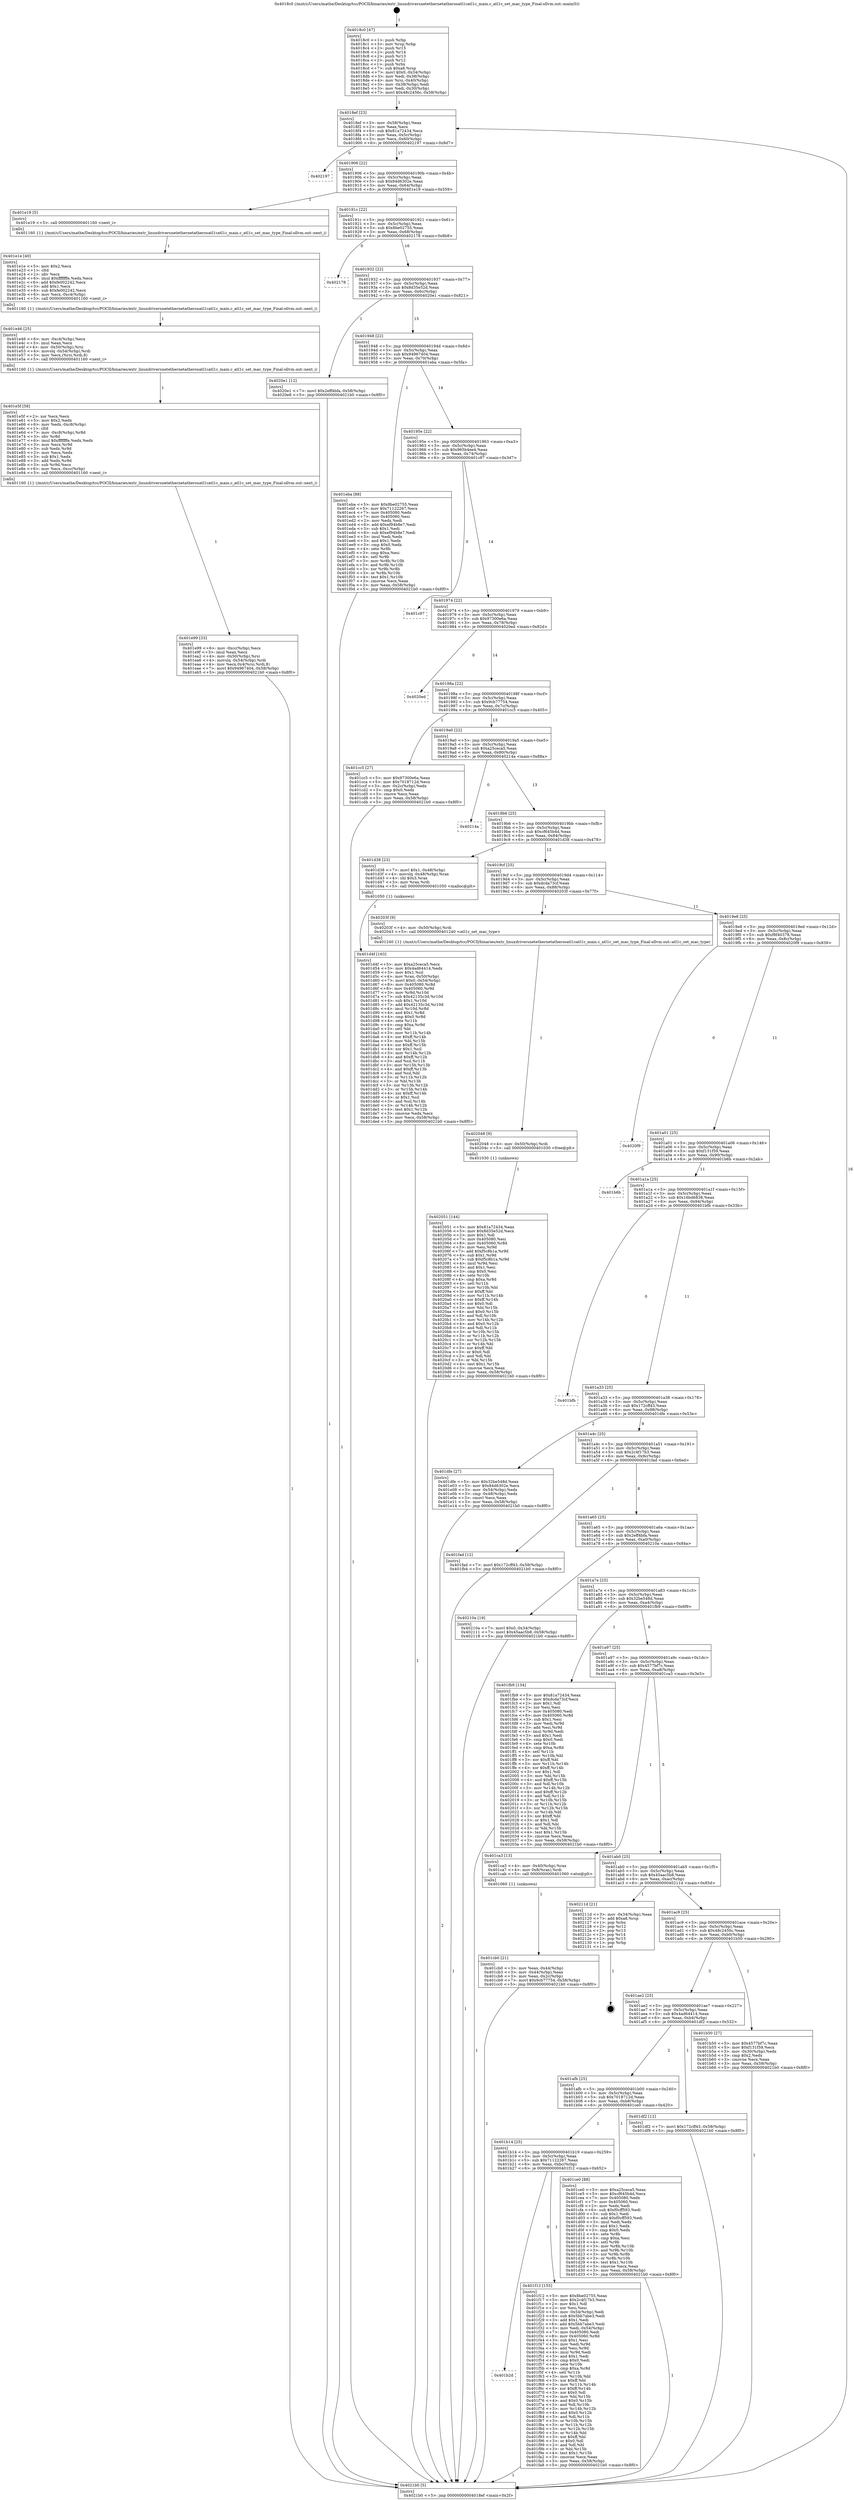 digraph "0x4018c0" {
  label = "0x4018c0 (/mnt/c/Users/mathe/Desktop/tcc/POCII/binaries/extr_linuxdriversnetethernetatherosatl1catl1c_main.c_atl1c_set_mac_type_Final-ollvm.out::main(0))"
  labelloc = "t"
  node[shape=record]

  Entry [label="",width=0.3,height=0.3,shape=circle,fillcolor=black,style=filled]
  "0x4018ef" [label="{
     0x4018ef [23]\l
     | [instrs]\l
     &nbsp;&nbsp;0x4018ef \<+3\>: mov -0x58(%rbp),%eax\l
     &nbsp;&nbsp;0x4018f2 \<+2\>: mov %eax,%ecx\l
     &nbsp;&nbsp;0x4018f4 \<+6\>: sub $0x81a72434,%ecx\l
     &nbsp;&nbsp;0x4018fa \<+3\>: mov %eax,-0x5c(%rbp)\l
     &nbsp;&nbsp;0x4018fd \<+3\>: mov %ecx,-0x60(%rbp)\l
     &nbsp;&nbsp;0x401900 \<+6\>: je 0000000000402197 \<main+0x8d7\>\l
  }"]
  "0x402197" [label="{
     0x402197\l
  }", style=dashed]
  "0x401906" [label="{
     0x401906 [22]\l
     | [instrs]\l
     &nbsp;&nbsp;0x401906 \<+5\>: jmp 000000000040190b \<main+0x4b\>\l
     &nbsp;&nbsp;0x40190b \<+3\>: mov -0x5c(%rbp),%eax\l
     &nbsp;&nbsp;0x40190e \<+5\>: sub $0x84d6302e,%eax\l
     &nbsp;&nbsp;0x401913 \<+3\>: mov %eax,-0x64(%rbp)\l
     &nbsp;&nbsp;0x401916 \<+6\>: je 0000000000401e19 \<main+0x559\>\l
  }"]
  Exit [label="",width=0.3,height=0.3,shape=circle,fillcolor=black,style=filled,peripheries=2]
  "0x401e19" [label="{
     0x401e19 [5]\l
     | [instrs]\l
     &nbsp;&nbsp;0x401e19 \<+5\>: call 0000000000401160 \<next_i\>\l
     | [calls]\l
     &nbsp;&nbsp;0x401160 \{1\} (/mnt/c/Users/mathe/Desktop/tcc/POCII/binaries/extr_linuxdriversnetethernetatherosatl1catl1c_main.c_atl1c_set_mac_type_Final-ollvm.out::next_i)\l
  }"]
  "0x40191c" [label="{
     0x40191c [22]\l
     | [instrs]\l
     &nbsp;&nbsp;0x40191c \<+5\>: jmp 0000000000401921 \<main+0x61\>\l
     &nbsp;&nbsp;0x401921 \<+3\>: mov -0x5c(%rbp),%eax\l
     &nbsp;&nbsp;0x401924 \<+5\>: sub $0x8be02755,%eax\l
     &nbsp;&nbsp;0x401929 \<+3\>: mov %eax,-0x68(%rbp)\l
     &nbsp;&nbsp;0x40192c \<+6\>: je 0000000000402178 \<main+0x8b8\>\l
  }"]
  "0x402051" [label="{
     0x402051 [144]\l
     | [instrs]\l
     &nbsp;&nbsp;0x402051 \<+5\>: mov $0x81a72434,%eax\l
     &nbsp;&nbsp;0x402056 \<+5\>: mov $0x8d35e52d,%ecx\l
     &nbsp;&nbsp;0x40205b \<+2\>: mov $0x1,%dl\l
     &nbsp;&nbsp;0x40205d \<+7\>: mov 0x405080,%esi\l
     &nbsp;&nbsp;0x402064 \<+8\>: mov 0x405060,%r8d\l
     &nbsp;&nbsp;0x40206c \<+3\>: mov %esi,%r9d\l
     &nbsp;&nbsp;0x40206f \<+7\>: add $0xf5c8b1a,%r9d\l
     &nbsp;&nbsp;0x402076 \<+4\>: sub $0x1,%r9d\l
     &nbsp;&nbsp;0x40207a \<+7\>: sub $0xf5c8b1a,%r9d\l
     &nbsp;&nbsp;0x402081 \<+4\>: imul %r9d,%esi\l
     &nbsp;&nbsp;0x402085 \<+3\>: and $0x1,%esi\l
     &nbsp;&nbsp;0x402088 \<+3\>: cmp $0x0,%esi\l
     &nbsp;&nbsp;0x40208b \<+4\>: sete %r10b\l
     &nbsp;&nbsp;0x40208f \<+4\>: cmp $0xa,%r8d\l
     &nbsp;&nbsp;0x402093 \<+4\>: setl %r11b\l
     &nbsp;&nbsp;0x402097 \<+3\>: mov %r10b,%bl\l
     &nbsp;&nbsp;0x40209a \<+3\>: xor $0xff,%bl\l
     &nbsp;&nbsp;0x40209d \<+3\>: mov %r11b,%r14b\l
     &nbsp;&nbsp;0x4020a0 \<+4\>: xor $0xff,%r14b\l
     &nbsp;&nbsp;0x4020a4 \<+3\>: xor $0x0,%dl\l
     &nbsp;&nbsp;0x4020a7 \<+3\>: mov %bl,%r15b\l
     &nbsp;&nbsp;0x4020aa \<+4\>: and $0x0,%r15b\l
     &nbsp;&nbsp;0x4020ae \<+3\>: and %dl,%r10b\l
     &nbsp;&nbsp;0x4020b1 \<+3\>: mov %r14b,%r12b\l
     &nbsp;&nbsp;0x4020b4 \<+4\>: and $0x0,%r12b\l
     &nbsp;&nbsp;0x4020b8 \<+3\>: and %dl,%r11b\l
     &nbsp;&nbsp;0x4020bb \<+3\>: or %r10b,%r15b\l
     &nbsp;&nbsp;0x4020be \<+3\>: or %r11b,%r12b\l
     &nbsp;&nbsp;0x4020c1 \<+3\>: xor %r12b,%r15b\l
     &nbsp;&nbsp;0x4020c4 \<+3\>: or %r14b,%bl\l
     &nbsp;&nbsp;0x4020c7 \<+3\>: xor $0xff,%bl\l
     &nbsp;&nbsp;0x4020ca \<+3\>: or $0x0,%dl\l
     &nbsp;&nbsp;0x4020cd \<+2\>: and %dl,%bl\l
     &nbsp;&nbsp;0x4020cf \<+3\>: or %bl,%r15b\l
     &nbsp;&nbsp;0x4020d2 \<+4\>: test $0x1,%r15b\l
     &nbsp;&nbsp;0x4020d6 \<+3\>: cmovne %ecx,%eax\l
     &nbsp;&nbsp;0x4020d9 \<+3\>: mov %eax,-0x58(%rbp)\l
     &nbsp;&nbsp;0x4020dc \<+5\>: jmp 00000000004021b0 \<main+0x8f0\>\l
  }"]
  "0x402178" [label="{
     0x402178\l
  }", style=dashed]
  "0x401932" [label="{
     0x401932 [22]\l
     | [instrs]\l
     &nbsp;&nbsp;0x401932 \<+5\>: jmp 0000000000401937 \<main+0x77\>\l
     &nbsp;&nbsp;0x401937 \<+3\>: mov -0x5c(%rbp),%eax\l
     &nbsp;&nbsp;0x40193a \<+5\>: sub $0x8d35e52d,%eax\l
     &nbsp;&nbsp;0x40193f \<+3\>: mov %eax,-0x6c(%rbp)\l
     &nbsp;&nbsp;0x401942 \<+6\>: je 00000000004020e1 \<main+0x821\>\l
  }"]
  "0x402048" [label="{
     0x402048 [9]\l
     | [instrs]\l
     &nbsp;&nbsp;0x402048 \<+4\>: mov -0x50(%rbp),%rdi\l
     &nbsp;&nbsp;0x40204c \<+5\>: call 0000000000401030 \<free@plt\>\l
     | [calls]\l
     &nbsp;&nbsp;0x401030 \{1\} (unknown)\l
  }"]
  "0x4020e1" [label="{
     0x4020e1 [12]\l
     | [instrs]\l
     &nbsp;&nbsp;0x4020e1 \<+7\>: movl $0x2eff4bfa,-0x58(%rbp)\l
     &nbsp;&nbsp;0x4020e8 \<+5\>: jmp 00000000004021b0 \<main+0x8f0\>\l
  }"]
  "0x401948" [label="{
     0x401948 [22]\l
     | [instrs]\l
     &nbsp;&nbsp;0x401948 \<+5\>: jmp 000000000040194d \<main+0x8d\>\l
     &nbsp;&nbsp;0x40194d \<+3\>: mov -0x5c(%rbp),%eax\l
     &nbsp;&nbsp;0x401950 \<+5\>: sub $0x94967404,%eax\l
     &nbsp;&nbsp;0x401955 \<+3\>: mov %eax,-0x70(%rbp)\l
     &nbsp;&nbsp;0x401958 \<+6\>: je 0000000000401eba \<main+0x5fa\>\l
  }"]
  "0x401b2d" [label="{
     0x401b2d\l
  }", style=dashed]
  "0x401eba" [label="{
     0x401eba [88]\l
     | [instrs]\l
     &nbsp;&nbsp;0x401eba \<+5\>: mov $0x8be02755,%eax\l
     &nbsp;&nbsp;0x401ebf \<+5\>: mov $0x71122267,%ecx\l
     &nbsp;&nbsp;0x401ec4 \<+7\>: mov 0x405080,%edx\l
     &nbsp;&nbsp;0x401ecb \<+7\>: mov 0x405060,%esi\l
     &nbsp;&nbsp;0x401ed2 \<+2\>: mov %edx,%edi\l
     &nbsp;&nbsp;0x401ed4 \<+6\>: add $0xef94b8e7,%edi\l
     &nbsp;&nbsp;0x401eda \<+3\>: sub $0x1,%edi\l
     &nbsp;&nbsp;0x401edd \<+6\>: sub $0xef94b8e7,%edi\l
     &nbsp;&nbsp;0x401ee3 \<+3\>: imul %edi,%edx\l
     &nbsp;&nbsp;0x401ee6 \<+3\>: and $0x1,%edx\l
     &nbsp;&nbsp;0x401ee9 \<+3\>: cmp $0x0,%edx\l
     &nbsp;&nbsp;0x401eec \<+4\>: sete %r8b\l
     &nbsp;&nbsp;0x401ef0 \<+3\>: cmp $0xa,%esi\l
     &nbsp;&nbsp;0x401ef3 \<+4\>: setl %r9b\l
     &nbsp;&nbsp;0x401ef7 \<+3\>: mov %r8b,%r10b\l
     &nbsp;&nbsp;0x401efa \<+3\>: and %r9b,%r10b\l
     &nbsp;&nbsp;0x401efd \<+3\>: xor %r9b,%r8b\l
     &nbsp;&nbsp;0x401f00 \<+3\>: or %r8b,%r10b\l
     &nbsp;&nbsp;0x401f03 \<+4\>: test $0x1,%r10b\l
     &nbsp;&nbsp;0x401f07 \<+3\>: cmovne %ecx,%eax\l
     &nbsp;&nbsp;0x401f0a \<+3\>: mov %eax,-0x58(%rbp)\l
     &nbsp;&nbsp;0x401f0d \<+5\>: jmp 00000000004021b0 \<main+0x8f0\>\l
  }"]
  "0x40195e" [label="{
     0x40195e [22]\l
     | [instrs]\l
     &nbsp;&nbsp;0x40195e \<+5\>: jmp 0000000000401963 \<main+0xa3\>\l
     &nbsp;&nbsp;0x401963 \<+3\>: mov -0x5c(%rbp),%eax\l
     &nbsp;&nbsp;0x401966 \<+5\>: sub $0x965b4ee4,%eax\l
     &nbsp;&nbsp;0x40196b \<+3\>: mov %eax,-0x74(%rbp)\l
     &nbsp;&nbsp;0x40196e \<+6\>: je 0000000000401c97 \<main+0x3d7\>\l
  }"]
  "0x401f12" [label="{
     0x401f12 [155]\l
     | [instrs]\l
     &nbsp;&nbsp;0x401f12 \<+5\>: mov $0x8be02755,%eax\l
     &nbsp;&nbsp;0x401f17 \<+5\>: mov $0x2c4f17b3,%ecx\l
     &nbsp;&nbsp;0x401f1c \<+2\>: mov $0x1,%dl\l
     &nbsp;&nbsp;0x401f1e \<+2\>: xor %esi,%esi\l
     &nbsp;&nbsp;0x401f20 \<+3\>: mov -0x54(%rbp),%edi\l
     &nbsp;&nbsp;0x401f23 \<+6\>: sub $0x5bb7abe3,%edi\l
     &nbsp;&nbsp;0x401f29 \<+3\>: add $0x1,%edi\l
     &nbsp;&nbsp;0x401f2c \<+6\>: add $0x5bb7abe3,%edi\l
     &nbsp;&nbsp;0x401f32 \<+3\>: mov %edi,-0x54(%rbp)\l
     &nbsp;&nbsp;0x401f35 \<+7\>: mov 0x405080,%edi\l
     &nbsp;&nbsp;0x401f3c \<+8\>: mov 0x405060,%r8d\l
     &nbsp;&nbsp;0x401f44 \<+3\>: sub $0x1,%esi\l
     &nbsp;&nbsp;0x401f47 \<+3\>: mov %edi,%r9d\l
     &nbsp;&nbsp;0x401f4a \<+3\>: add %esi,%r9d\l
     &nbsp;&nbsp;0x401f4d \<+4\>: imul %r9d,%edi\l
     &nbsp;&nbsp;0x401f51 \<+3\>: and $0x1,%edi\l
     &nbsp;&nbsp;0x401f54 \<+3\>: cmp $0x0,%edi\l
     &nbsp;&nbsp;0x401f57 \<+4\>: sete %r10b\l
     &nbsp;&nbsp;0x401f5b \<+4\>: cmp $0xa,%r8d\l
     &nbsp;&nbsp;0x401f5f \<+4\>: setl %r11b\l
     &nbsp;&nbsp;0x401f63 \<+3\>: mov %r10b,%bl\l
     &nbsp;&nbsp;0x401f66 \<+3\>: xor $0xff,%bl\l
     &nbsp;&nbsp;0x401f69 \<+3\>: mov %r11b,%r14b\l
     &nbsp;&nbsp;0x401f6c \<+4\>: xor $0xff,%r14b\l
     &nbsp;&nbsp;0x401f70 \<+3\>: xor $0x0,%dl\l
     &nbsp;&nbsp;0x401f73 \<+3\>: mov %bl,%r15b\l
     &nbsp;&nbsp;0x401f76 \<+4\>: and $0x0,%r15b\l
     &nbsp;&nbsp;0x401f7a \<+3\>: and %dl,%r10b\l
     &nbsp;&nbsp;0x401f7d \<+3\>: mov %r14b,%r12b\l
     &nbsp;&nbsp;0x401f80 \<+4\>: and $0x0,%r12b\l
     &nbsp;&nbsp;0x401f84 \<+3\>: and %dl,%r11b\l
     &nbsp;&nbsp;0x401f87 \<+3\>: or %r10b,%r15b\l
     &nbsp;&nbsp;0x401f8a \<+3\>: or %r11b,%r12b\l
     &nbsp;&nbsp;0x401f8d \<+3\>: xor %r12b,%r15b\l
     &nbsp;&nbsp;0x401f90 \<+3\>: or %r14b,%bl\l
     &nbsp;&nbsp;0x401f93 \<+3\>: xor $0xff,%bl\l
     &nbsp;&nbsp;0x401f96 \<+3\>: or $0x0,%dl\l
     &nbsp;&nbsp;0x401f99 \<+2\>: and %dl,%bl\l
     &nbsp;&nbsp;0x401f9b \<+3\>: or %bl,%r15b\l
     &nbsp;&nbsp;0x401f9e \<+4\>: test $0x1,%r15b\l
     &nbsp;&nbsp;0x401fa2 \<+3\>: cmovne %ecx,%eax\l
     &nbsp;&nbsp;0x401fa5 \<+3\>: mov %eax,-0x58(%rbp)\l
     &nbsp;&nbsp;0x401fa8 \<+5\>: jmp 00000000004021b0 \<main+0x8f0\>\l
  }"]
  "0x401c97" [label="{
     0x401c97\l
  }", style=dashed]
  "0x401974" [label="{
     0x401974 [22]\l
     | [instrs]\l
     &nbsp;&nbsp;0x401974 \<+5\>: jmp 0000000000401979 \<main+0xb9\>\l
     &nbsp;&nbsp;0x401979 \<+3\>: mov -0x5c(%rbp),%eax\l
     &nbsp;&nbsp;0x40197c \<+5\>: sub $0x97300e6a,%eax\l
     &nbsp;&nbsp;0x401981 \<+3\>: mov %eax,-0x78(%rbp)\l
     &nbsp;&nbsp;0x401984 \<+6\>: je 00000000004020ed \<main+0x82d\>\l
  }"]
  "0x401e99" [label="{
     0x401e99 [33]\l
     | [instrs]\l
     &nbsp;&nbsp;0x401e99 \<+6\>: mov -0xcc(%rbp),%ecx\l
     &nbsp;&nbsp;0x401e9f \<+3\>: imul %eax,%ecx\l
     &nbsp;&nbsp;0x401ea2 \<+4\>: mov -0x50(%rbp),%rsi\l
     &nbsp;&nbsp;0x401ea6 \<+4\>: movslq -0x54(%rbp),%rdi\l
     &nbsp;&nbsp;0x401eaa \<+4\>: mov %ecx,0x4(%rsi,%rdi,8)\l
     &nbsp;&nbsp;0x401eae \<+7\>: movl $0x94967404,-0x58(%rbp)\l
     &nbsp;&nbsp;0x401eb5 \<+5\>: jmp 00000000004021b0 \<main+0x8f0\>\l
  }"]
  "0x4020ed" [label="{
     0x4020ed\l
  }", style=dashed]
  "0x40198a" [label="{
     0x40198a [22]\l
     | [instrs]\l
     &nbsp;&nbsp;0x40198a \<+5\>: jmp 000000000040198f \<main+0xcf\>\l
     &nbsp;&nbsp;0x40198f \<+3\>: mov -0x5c(%rbp),%eax\l
     &nbsp;&nbsp;0x401992 \<+5\>: sub $0x9cb77754,%eax\l
     &nbsp;&nbsp;0x401997 \<+3\>: mov %eax,-0x7c(%rbp)\l
     &nbsp;&nbsp;0x40199a \<+6\>: je 0000000000401cc5 \<main+0x405\>\l
  }"]
  "0x401e5f" [label="{
     0x401e5f [58]\l
     | [instrs]\l
     &nbsp;&nbsp;0x401e5f \<+2\>: xor %ecx,%ecx\l
     &nbsp;&nbsp;0x401e61 \<+5\>: mov $0x2,%edx\l
     &nbsp;&nbsp;0x401e66 \<+6\>: mov %edx,-0xc8(%rbp)\l
     &nbsp;&nbsp;0x401e6c \<+1\>: cltd\l
     &nbsp;&nbsp;0x401e6d \<+7\>: mov -0xc8(%rbp),%r8d\l
     &nbsp;&nbsp;0x401e74 \<+3\>: idiv %r8d\l
     &nbsp;&nbsp;0x401e77 \<+6\>: imul $0xfffffffe,%edx,%edx\l
     &nbsp;&nbsp;0x401e7d \<+3\>: mov %ecx,%r9d\l
     &nbsp;&nbsp;0x401e80 \<+3\>: sub %edx,%r9d\l
     &nbsp;&nbsp;0x401e83 \<+2\>: mov %ecx,%edx\l
     &nbsp;&nbsp;0x401e85 \<+3\>: sub $0x1,%edx\l
     &nbsp;&nbsp;0x401e88 \<+3\>: add %edx,%r9d\l
     &nbsp;&nbsp;0x401e8b \<+3\>: sub %r9d,%ecx\l
     &nbsp;&nbsp;0x401e8e \<+6\>: mov %ecx,-0xcc(%rbp)\l
     &nbsp;&nbsp;0x401e94 \<+5\>: call 0000000000401160 \<next_i\>\l
     | [calls]\l
     &nbsp;&nbsp;0x401160 \{1\} (/mnt/c/Users/mathe/Desktop/tcc/POCII/binaries/extr_linuxdriversnetethernetatherosatl1catl1c_main.c_atl1c_set_mac_type_Final-ollvm.out::next_i)\l
  }"]
  "0x401cc5" [label="{
     0x401cc5 [27]\l
     | [instrs]\l
     &nbsp;&nbsp;0x401cc5 \<+5\>: mov $0x97300e6a,%eax\l
     &nbsp;&nbsp;0x401cca \<+5\>: mov $0x7018712d,%ecx\l
     &nbsp;&nbsp;0x401ccf \<+3\>: mov -0x2c(%rbp),%edx\l
     &nbsp;&nbsp;0x401cd2 \<+3\>: cmp $0x0,%edx\l
     &nbsp;&nbsp;0x401cd5 \<+3\>: cmove %ecx,%eax\l
     &nbsp;&nbsp;0x401cd8 \<+3\>: mov %eax,-0x58(%rbp)\l
     &nbsp;&nbsp;0x401cdb \<+5\>: jmp 00000000004021b0 \<main+0x8f0\>\l
  }"]
  "0x4019a0" [label="{
     0x4019a0 [22]\l
     | [instrs]\l
     &nbsp;&nbsp;0x4019a0 \<+5\>: jmp 00000000004019a5 \<main+0xe5\>\l
     &nbsp;&nbsp;0x4019a5 \<+3\>: mov -0x5c(%rbp),%eax\l
     &nbsp;&nbsp;0x4019a8 \<+5\>: sub $0xa25ceca5,%eax\l
     &nbsp;&nbsp;0x4019ad \<+3\>: mov %eax,-0x80(%rbp)\l
     &nbsp;&nbsp;0x4019b0 \<+6\>: je 000000000040214a \<main+0x88a\>\l
  }"]
  "0x401e46" [label="{
     0x401e46 [25]\l
     | [instrs]\l
     &nbsp;&nbsp;0x401e46 \<+6\>: mov -0xc4(%rbp),%ecx\l
     &nbsp;&nbsp;0x401e4c \<+3\>: imul %eax,%ecx\l
     &nbsp;&nbsp;0x401e4f \<+4\>: mov -0x50(%rbp),%rsi\l
     &nbsp;&nbsp;0x401e53 \<+4\>: movslq -0x54(%rbp),%rdi\l
     &nbsp;&nbsp;0x401e57 \<+3\>: mov %ecx,(%rsi,%rdi,8)\l
     &nbsp;&nbsp;0x401e5a \<+5\>: call 0000000000401160 \<next_i\>\l
     | [calls]\l
     &nbsp;&nbsp;0x401160 \{1\} (/mnt/c/Users/mathe/Desktop/tcc/POCII/binaries/extr_linuxdriversnetethernetatherosatl1catl1c_main.c_atl1c_set_mac_type_Final-ollvm.out::next_i)\l
  }"]
  "0x40214a" [label="{
     0x40214a\l
  }", style=dashed]
  "0x4019b6" [label="{
     0x4019b6 [25]\l
     | [instrs]\l
     &nbsp;&nbsp;0x4019b6 \<+5\>: jmp 00000000004019bb \<main+0xfb\>\l
     &nbsp;&nbsp;0x4019bb \<+3\>: mov -0x5c(%rbp),%eax\l
     &nbsp;&nbsp;0x4019be \<+5\>: sub $0xcf645b4d,%eax\l
     &nbsp;&nbsp;0x4019c3 \<+6\>: mov %eax,-0x84(%rbp)\l
     &nbsp;&nbsp;0x4019c9 \<+6\>: je 0000000000401d38 \<main+0x478\>\l
  }"]
  "0x401e1e" [label="{
     0x401e1e [40]\l
     | [instrs]\l
     &nbsp;&nbsp;0x401e1e \<+5\>: mov $0x2,%ecx\l
     &nbsp;&nbsp;0x401e23 \<+1\>: cltd\l
     &nbsp;&nbsp;0x401e24 \<+2\>: idiv %ecx\l
     &nbsp;&nbsp;0x401e26 \<+6\>: imul $0xfffffffe,%edx,%ecx\l
     &nbsp;&nbsp;0x401e2c \<+6\>: add $0xfe002242,%ecx\l
     &nbsp;&nbsp;0x401e32 \<+3\>: add $0x1,%ecx\l
     &nbsp;&nbsp;0x401e35 \<+6\>: sub $0xfe002242,%ecx\l
     &nbsp;&nbsp;0x401e3b \<+6\>: mov %ecx,-0xc4(%rbp)\l
     &nbsp;&nbsp;0x401e41 \<+5\>: call 0000000000401160 \<next_i\>\l
     | [calls]\l
     &nbsp;&nbsp;0x401160 \{1\} (/mnt/c/Users/mathe/Desktop/tcc/POCII/binaries/extr_linuxdriversnetethernetatherosatl1catl1c_main.c_atl1c_set_mac_type_Final-ollvm.out::next_i)\l
  }"]
  "0x401d38" [label="{
     0x401d38 [23]\l
     | [instrs]\l
     &nbsp;&nbsp;0x401d38 \<+7\>: movl $0x1,-0x48(%rbp)\l
     &nbsp;&nbsp;0x401d3f \<+4\>: movslq -0x48(%rbp),%rax\l
     &nbsp;&nbsp;0x401d43 \<+4\>: shl $0x3,%rax\l
     &nbsp;&nbsp;0x401d47 \<+3\>: mov %rax,%rdi\l
     &nbsp;&nbsp;0x401d4a \<+5\>: call 0000000000401050 \<malloc@plt\>\l
     | [calls]\l
     &nbsp;&nbsp;0x401050 \{1\} (unknown)\l
  }"]
  "0x4019cf" [label="{
     0x4019cf [25]\l
     | [instrs]\l
     &nbsp;&nbsp;0x4019cf \<+5\>: jmp 00000000004019d4 \<main+0x114\>\l
     &nbsp;&nbsp;0x4019d4 \<+3\>: mov -0x5c(%rbp),%eax\l
     &nbsp;&nbsp;0x4019d7 \<+5\>: sub $0xdcda73cf,%eax\l
     &nbsp;&nbsp;0x4019dc \<+6\>: mov %eax,-0x88(%rbp)\l
     &nbsp;&nbsp;0x4019e2 \<+6\>: je 000000000040203f \<main+0x77f\>\l
  }"]
  "0x401d4f" [label="{
     0x401d4f [163]\l
     | [instrs]\l
     &nbsp;&nbsp;0x401d4f \<+5\>: mov $0xa25ceca5,%ecx\l
     &nbsp;&nbsp;0x401d54 \<+5\>: mov $0x4ad64414,%edx\l
     &nbsp;&nbsp;0x401d59 \<+3\>: mov $0x1,%sil\l
     &nbsp;&nbsp;0x401d5c \<+4\>: mov %rax,-0x50(%rbp)\l
     &nbsp;&nbsp;0x401d60 \<+7\>: movl $0x0,-0x54(%rbp)\l
     &nbsp;&nbsp;0x401d67 \<+8\>: mov 0x405080,%r8d\l
     &nbsp;&nbsp;0x401d6f \<+8\>: mov 0x405060,%r9d\l
     &nbsp;&nbsp;0x401d77 \<+3\>: mov %r8d,%r10d\l
     &nbsp;&nbsp;0x401d7a \<+7\>: sub $0x42135c3d,%r10d\l
     &nbsp;&nbsp;0x401d81 \<+4\>: sub $0x1,%r10d\l
     &nbsp;&nbsp;0x401d85 \<+7\>: add $0x42135c3d,%r10d\l
     &nbsp;&nbsp;0x401d8c \<+4\>: imul %r10d,%r8d\l
     &nbsp;&nbsp;0x401d90 \<+4\>: and $0x1,%r8d\l
     &nbsp;&nbsp;0x401d94 \<+4\>: cmp $0x0,%r8d\l
     &nbsp;&nbsp;0x401d98 \<+4\>: sete %r11b\l
     &nbsp;&nbsp;0x401d9c \<+4\>: cmp $0xa,%r9d\l
     &nbsp;&nbsp;0x401da0 \<+3\>: setl %bl\l
     &nbsp;&nbsp;0x401da3 \<+3\>: mov %r11b,%r14b\l
     &nbsp;&nbsp;0x401da6 \<+4\>: xor $0xff,%r14b\l
     &nbsp;&nbsp;0x401daa \<+3\>: mov %bl,%r15b\l
     &nbsp;&nbsp;0x401dad \<+4\>: xor $0xff,%r15b\l
     &nbsp;&nbsp;0x401db1 \<+4\>: xor $0x1,%sil\l
     &nbsp;&nbsp;0x401db5 \<+3\>: mov %r14b,%r12b\l
     &nbsp;&nbsp;0x401db8 \<+4\>: and $0xff,%r12b\l
     &nbsp;&nbsp;0x401dbc \<+3\>: and %sil,%r11b\l
     &nbsp;&nbsp;0x401dbf \<+3\>: mov %r15b,%r13b\l
     &nbsp;&nbsp;0x401dc2 \<+4\>: and $0xff,%r13b\l
     &nbsp;&nbsp;0x401dc6 \<+3\>: and %sil,%bl\l
     &nbsp;&nbsp;0x401dc9 \<+3\>: or %r11b,%r12b\l
     &nbsp;&nbsp;0x401dcc \<+3\>: or %bl,%r13b\l
     &nbsp;&nbsp;0x401dcf \<+3\>: xor %r13b,%r12b\l
     &nbsp;&nbsp;0x401dd2 \<+3\>: or %r15b,%r14b\l
     &nbsp;&nbsp;0x401dd5 \<+4\>: xor $0xff,%r14b\l
     &nbsp;&nbsp;0x401dd9 \<+4\>: or $0x1,%sil\l
     &nbsp;&nbsp;0x401ddd \<+3\>: and %sil,%r14b\l
     &nbsp;&nbsp;0x401de0 \<+3\>: or %r14b,%r12b\l
     &nbsp;&nbsp;0x401de3 \<+4\>: test $0x1,%r12b\l
     &nbsp;&nbsp;0x401de7 \<+3\>: cmovne %edx,%ecx\l
     &nbsp;&nbsp;0x401dea \<+3\>: mov %ecx,-0x58(%rbp)\l
     &nbsp;&nbsp;0x401ded \<+5\>: jmp 00000000004021b0 \<main+0x8f0\>\l
  }"]
  "0x40203f" [label="{
     0x40203f [9]\l
     | [instrs]\l
     &nbsp;&nbsp;0x40203f \<+4\>: mov -0x50(%rbp),%rdi\l
     &nbsp;&nbsp;0x402043 \<+5\>: call 0000000000401240 \<atl1c_set_mac_type\>\l
     | [calls]\l
     &nbsp;&nbsp;0x401240 \{1\} (/mnt/c/Users/mathe/Desktop/tcc/POCII/binaries/extr_linuxdriversnetethernetatherosatl1catl1c_main.c_atl1c_set_mac_type_Final-ollvm.out::atl1c_set_mac_type)\l
  }"]
  "0x4019e8" [label="{
     0x4019e8 [25]\l
     | [instrs]\l
     &nbsp;&nbsp;0x4019e8 \<+5\>: jmp 00000000004019ed \<main+0x12d\>\l
     &nbsp;&nbsp;0x4019ed \<+3\>: mov -0x5c(%rbp),%eax\l
     &nbsp;&nbsp;0x4019f0 \<+5\>: sub $0xf8f40378,%eax\l
     &nbsp;&nbsp;0x4019f5 \<+6\>: mov %eax,-0x8c(%rbp)\l
     &nbsp;&nbsp;0x4019fb \<+6\>: je 00000000004020f9 \<main+0x839\>\l
  }"]
  "0x401b14" [label="{
     0x401b14 [25]\l
     | [instrs]\l
     &nbsp;&nbsp;0x401b14 \<+5\>: jmp 0000000000401b19 \<main+0x259\>\l
     &nbsp;&nbsp;0x401b19 \<+3\>: mov -0x5c(%rbp),%eax\l
     &nbsp;&nbsp;0x401b1c \<+5\>: sub $0x71122267,%eax\l
     &nbsp;&nbsp;0x401b21 \<+6\>: mov %eax,-0xbc(%rbp)\l
     &nbsp;&nbsp;0x401b27 \<+6\>: je 0000000000401f12 \<main+0x652\>\l
  }"]
  "0x4020f9" [label="{
     0x4020f9\l
  }", style=dashed]
  "0x401a01" [label="{
     0x401a01 [25]\l
     | [instrs]\l
     &nbsp;&nbsp;0x401a01 \<+5\>: jmp 0000000000401a06 \<main+0x146\>\l
     &nbsp;&nbsp;0x401a06 \<+3\>: mov -0x5c(%rbp),%eax\l
     &nbsp;&nbsp;0x401a09 \<+5\>: sub $0xf131f59,%eax\l
     &nbsp;&nbsp;0x401a0e \<+6\>: mov %eax,-0x90(%rbp)\l
     &nbsp;&nbsp;0x401a14 \<+6\>: je 0000000000401b6b \<main+0x2ab\>\l
  }"]
  "0x401ce0" [label="{
     0x401ce0 [88]\l
     | [instrs]\l
     &nbsp;&nbsp;0x401ce0 \<+5\>: mov $0xa25ceca5,%eax\l
     &nbsp;&nbsp;0x401ce5 \<+5\>: mov $0xcf645b4d,%ecx\l
     &nbsp;&nbsp;0x401cea \<+7\>: mov 0x405080,%edx\l
     &nbsp;&nbsp;0x401cf1 \<+7\>: mov 0x405060,%esi\l
     &nbsp;&nbsp;0x401cf8 \<+2\>: mov %edx,%edi\l
     &nbsp;&nbsp;0x401cfa \<+6\>: sub $0xf0cff593,%edi\l
     &nbsp;&nbsp;0x401d00 \<+3\>: sub $0x1,%edi\l
     &nbsp;&nbsp;0x401d03 \<+6\>: add $0xf0cff593,%edi\l
     &nbsp;&nbsp;0x401d09 \<+3\>: imul %edi,%edx\l
     &nbsp;&nbsp;0x401d0c \<+3\>: and $0x1,%edx\l
     &nbsp;&nbsp;0x401d0f \<+3\>: cmp $0x0,%edx\l
     &nbsp;&nbsp;0x401d12 \<+4\>: sete %r8b\l
     &nbsp;&nbsp;0x401d16 \<+3\>: cmp $0xa,%esi\l
     &nbsp;&nbsp;0x401d19 \<+4\>: setl %r9b\l
     &nbsp;&nbsp;0x401d1d \<+3\>: mov %r8b,%r10b\l
     &nbsp;&nbsp;0x401d20 \<+3\>: and %r9b,%r10b\l
     &nbsp;&nbsp;0x401d23 \<+3\>: xor %r9b,%r8b\l
     &nbsp;&nbsp;0x401d26 \<+3\>: or %r8b,%r10b\l
     &nbsp;&nbsp;0x401d29 \<+4\>: test $0x1,%r10b\l
     &nbsp;&nbsp;0x401d2d \<+3\>: cmovne %ecx,%eax\l
     &nbsp;&nbsp;0x401d30 \<+3\>: mov %eax,-0x58(%rbp)\l
     &nbsp;&nbsp;0x401d33 \<+5\>: jmp 00000000004021b0 \<main+0x8f0\>\l
  }"]
  "0x401b6b" [label="{
     0x401b6b\l
  }", style=dashed]
  "0x401a1a" [label="{
     0x401a1a [25]\l
     | [instrs]\l
     &nbsp;&nbsp;0x401a1a \<+5\>: jmp 0000000000401a1f \<main+0x15f\>\l
     &nbsp;&nbsp;0x401a1f \<+3\>: mov -0x5c(%rbp),%eax\l
     &nbsp;&nbsp;0x401a22 \<+5\>: sub $0x16bd6838,%eax\l
     &nbsp;&nbsp;0x401a27 \<+6\>: mov %eax,-0x94(%rbp)\l
     &nbsp;&nbsp;0x401a2d \<+6\>: je 0000000000401bfb \<main+0x33b\>\l
  }"]
  "0x401afb" [label="{
     0x401afb [25]\l
     | [instrs]\l
     &nbsp;&nbsp;0x401afb \<+5\>: jmp 0000000000401b00 \<main+0x240\>\l
     &nbsp;&nbsp;0x401b00 \<+3\>: mov -0x5c(%rbp),%eax\l
     &nbsp;&nbsp;0x401b03 \<+5\>: sub $0x7018712d,%eax\l
     &nbsp;&nbsp;0x401b08 \<+6\>: mov %eax,-0xb8(%rbp)\l
     &nbsp;&nbsp;0x401b0e \<+6\>: je 0000000000401ce0 \<main+0x420\>\l
  }"]
  "0x401bfb" [label="{
     0x401bfb\l
  }", style=dashed]
  "0x401a33" [label="{
     0x401a33 [25]\l
     | [instrs]\l
     &nbsp;&nbsp;0x401a33 \<+5\>: jmp 0000000000401a38 \<main+0x178\>\l
     &nbsp;&nbsp;0x401a38 \<+3\>: mov -0x5c(%rbp),%eax\l
     &nbsp;&nbsp;0x401a3b \<+5\>: sub $0x172cff43,%eax\l
     &nbsp;&nbsp;0x401a40 \<+6\>: mov %eax,-0x98(%rbp)\l
     &nbsp;&nbsp;0x401a46 \<+6\>: je 0000000000401dfe \<main+0x53e\>\l
  }"]
  "0x401df2" [label="{
     0x401df2 [12]\l
     | [instrs]\l
     &nbsp;&nbsp;0x401df2 \<+7\>: movl $0x172cff43,-0x58(%rbp)\l
     &nbsp;&nbsp;0x401df9 \<+5\>: jmp 00000000004021b0 \<main+0x8f0\>\l
  }"]
  "0x401dfe" [label="{
     0x401dfe [27]\l
     | [instrs]\l
     &nbsp;&nbsp;0x401dfe \<+5\>: mov $0x32be548d,%eax\l
     &nbsp;&nbsp;0x401e03 \<+5\>: mov $0x84d6302e,%ecx\l
     &nbsp;&nbsp;0x401e08 \<+3\>: mov -0x54(%rbp),%edx\l
     &nbsp;&nbsp;0x401e0b \<+3\>: cmp -0x48(%rbp),%edx\l
     &nbsp;&nbsp;0x401e0e \<+3\>: cmovl %ecx,%eax\l
     &nbsp;&nbsp;0x401e11 \<+3\>: mov %eax,-0x58(%rbp)\l
     &nbsp;&nbsp;0x401e14 \<+5\>: jmp 00000000004021b0 \<main+0x8f0\>\l
  }"]
  "0x401a4c" [label="{
     0x401a4c [25]\l
     | [instrs]\l
     &nbsp;&nbsp;0x401a4c \<+5\>: jmp 0000000000401a51 \<main+0x191\>\l
     &nbsp;&nbsp;0x401a51 \<+3\>: mov -0x5c(%rbp),%eax\l
     &nbsp;&nbsp;0x401a54 \<+5\>: sub $0x2c4f17b3,%eax\l
     &nbsp;&nbsp;0x401a59 \<+6\>: mov %eax,-0x9c(%rbp)\l
     &nbsp;&nbsp;0x401a5f \<+6\>: je 0000000000401fad \<main+0x6ed\>\l
  }"]
  "0x401cb0" [label="{
     0x401cb0 [21]\l
     | [instrs]\l
     &nbsp;&nbsp;0x401cb0 \<+3\>: mov %eax,-0x44(%rbp)\l
     &nbsp;&nbsp;0x401cb3 \<+3\>: mov -0x44(%rbp),%eax\l
     &nbsp;&nbsp;0x401cb6 \<+3\>: mov %eax,-0x2c(%rbp)\l
     &nbsp;&nbsp;0x401cb9 \<+7\>: movl $0x9cb77754,-0x58(%rbp)\l
     &nbsp;&nbsp;0x401cc0 \<+5\>: jmp 00000000004021b0 \<main+0x8f0\>\l
  }"]
  "0x401fad" [label="{
     0x401fad [12]\l
     | [instrs]\l
     &nbsp;&nbsp;0x401fad \<+7\>: movl $0x172cff43,-0x58(%rbp)\l
     &nbsp;&nbsp;0x401fb4 \<+5\>: jmp 00000000004021b0 \<main+0x8f0\>\l
  }"]
  "0x401a65" [label="{
     0x401a65 [25]\l
     | [instrs]\l
     &nbsp;&nbsp;0x401a65 \<+5\>: jmp 0000000000401a6a \<main+0x1aa\>\l
     &nbsp;&nbsp;0x401a6a \<+3\>: mov -0x5c(%rbp),%eax\l
     &nbsp;&nbsp;0x401a6d \<+5\>: sub $0x2eff4bfa,%eax\l
     &nbsp;&nbsp;0x401a72 \<+6\>: mov %eax,-0xa0(%rbp)\l
     &nbsp;&nbsp;0x401a78 \<+6\>: je 000000000040210a \<main+0x84a\>\l
  }"]
  "0x4018c0" [label="{
     0x4018c0 [47]\l
     | [instrs]\l
     &nbsp;&nbsp;0x4018c0 \<+1\>: push %rbp\l
     &nbsp;&nbsp;0x4018c1 \<+3\>: mov %rsp,%rbp\l
     &nbsp;&nbsp;0x4018c4 \<+2\>: push %r15\l
     &nbsp;&nbsp;0x4018c6 \<+2\>: push %r14\l
     &nbsp;&nbsp;0x4018c8 \<+2\>: push %r13\l
     &nbsp;&nbsp;0x4018ca \<+2\>: push %r12\l
     &nbsp;&nbsp;0x4018cc \<+1\>: push %rbx\l
     &nbsp;&nbsp;0x4018cd \<+7\>: sub $0xa8,%rsp\l
     &nbsp;&nbsp;0x4018d4 \<+7\>: movl $0x0,-0x34(%rbp)\l
     &nbsp;&nbsp;0x4018db \<+3\>: mov %edi,-0x38(%rbp)\l
     &nbsp;&nbsp;0x4018de \<+4\>: mov %rsi,-0x40(%rbp)\l
     &nbsp;&nbsp;0x4018e2 \<+3\>: mov -0x38(%rbp),%edi\l
     &nbsp;&nbsp;0x4018e5 \<+3\>: mov %edi,-0x30(%rbp)\l
     &nbsp;&nbsp;0x4018e8 \<+7\>: movl $0x48c2456c,-0x58(%rbp)\l
  }"]
  "0x40210a" [label="{
     0x40210a [19]\l
     | [instrs]\l
     &nbsp;&nbsp;0x40210a \<+7\>: movl $0x0,-0x34(%rbp)\l
     &nbsp;&nbsp;0x402111 \<+7\>: movl $0x45aac5b8,-0x58(%rbp)\l
     &nbsp;&nbsp;0x402118 \<+5\>: jmp 00000000004021b0 \<main+0x8f0\>\l
  }"]
  "0x401a7e" [label="{
     0x401a7e [25]\l
     | [instrs]\l
     &nbsp;&nbsp;0x401a7e \<+5\>: jmp 0000000000401a83 \<main+0x1c3\>\l
     &nbsp;&nbsp;0x401a83 \<+3\>: mov -0x5c(%rbp),%eax\l
     &nbsp;&nbsp;0x401a86 \<+5\>: sub $0x32be548d,%eax\l
     &nbsp;&nbsp;0x401a8b \<+6\>: mov %eax,-0xa4(%rbp)\l
     &nbsp;&nbsp;0x401a91 \<+6\>: je 0000000000401fb9 \<main+0x6f9\>\l
  }"]
  "0x4021b0" [label="{
     0x4021b0 [5]\l
     | [instrs]\l
     &nbsp;&nbsp;0x4021b0 \<+5\>: jmp 00000000004018ef \<main+0x2f\>\l
  }"]
  "0x401fb9" [label="{
     0x401fb9 [134]\l
     | [instrs]\l
     &nbsp;&nbsp;0x401fb9 \<+5\>: mov $0x81a72434,%eax\l
     &nbsp;&nbsp;0x401fbe \<+5\>: mov $0xdcda73cf,%ecx\l
     &nbsp;&nbsp;0x401fc3 \<+2\>: mov $0x1,%dl\l
     &nbsp;&nbsp;0x401fc5 \<+2\>: xor %esi,%esi\l
     &nbsp;&nbsp;0x401fc7 \<+7\>: mov 0x405080,%edi\l
     &nbsp;&nbsp;0x401fce \<+8\>: mov 0x405060,%r8d\l
     &nbsp;&nbsp;0x401fd6 \<+3\>: sub $0x1,%esi\l
     &nbsp;&nbsp;0x401fd9 \<+3\>: mov %edi,%r9d\l
     &nbsp;&nbsp;0x401fdc \<+3\>: add %esi,%r9d\l
     &nbsp;&nbsp;0x401fdf \<+4\>: imul %r9d,%edi\l
     &nbsp;&nbsp;0x401fe3 \<+3\>: and $0x1,%edi\l
     &nbsp;&nbsp;0x401fe6 \<+3\>: cmp $0x0,%edi\l
     &nbsp;&nbsp;0x401fe9 \<+4\>: sete %r10b\l
     &nbsp;&nbsp;0x401fed \<+4\>: cmp $0xa,%r8d\l
     &nbsp;&nbsp;0x401ff1 \<+4\>: setl %r11b\l
     &nbsp;&nbsp;0x401ff5 \<+3\>: mov %r10b,%bl\l
     &nbsp;&nbsp;0x401ff8 \<+3\>: xor $0xff,%bl\l
     &nbsp;&nbsp;0x401ffb \<+3\>: mov %r11b,%r14b\l
     &nbsp;&nbsp;0x401ffe \<+4\>: xor $0xff,%r14b\l
     &nbsp;&nbsp;0x402002 \<+3\>: xor $0x1,%dl\l
     &nbsp;&nbsp;0x402005 \<+3\>: mov %bl,%r15b\l
     &nbsp;&nbsp;0x402008 \<+4\>: and $0xff,%r15b\l
     &nbsp;&nbsp;0x40200c \<+3\>: and %dl,%r10b\l
     &nbsp;&nbsp;0x40200f \<+3\>: mov %r14b,%r12b\l
     &nbsp;&nbsp;0x402012 \<+4\>: and $0xff,%r12b\l
     &nbsp;&nbsp;0x402016 \<+3\>: and %dl,%r11b\l
     &nbsp;&nbsp;0x402019 \<+3\>: or %r10b,%r15b\l
     &nbsp;&nbsp;0x40201c \<+3\>: or %r11b,%r12b\l
     &nbsp;&nbsp;0x40201f \<+3\>: xor %r12b,%r15b\l
     &nbsp;&nbsp;0x402022 \<+3\>: or %r14b,%bl\l
     &nbsp;&nbsp;0x402025 \<+3\>: xor $0xff,%bl\l
     &nbsp;&nbsp;0x402028 \<+3\>: or $0x1,%dl\l
     &nbsp;&nbsp;0x40202b \<+2\>: and %dl,%bl\l
     &nbsp;&nbsp;0x40202d \<+3\>: or %bl,%r15b\l
     &nbsp;&nbsp;0x402030 \<+4\>: test $0x1,%r15b\l
     &nbsp;&nbsp;0x402034 \<+3\>: cmovne %ecx,%eax\l
     &nbsp;&nbsp;0x402037 \<+3\>: mov %eax,-0x58(%rbp)\l
     &nbsp;&nbsp;0x40203a \<+5\>: jmp 00000000004021b0 \<main+0x8f0\>\l
  }"]
  "0x401a97" [label="{
     0x401a97 [25]\l
     | [instrs]\l
     &nbsp;&nbsp;0x401a97 \<+5\>: jmp 0000000000401a9c \<main+0x1dc\>\l
     &nbsp;&nbsp;0x401a9c \<+3\>: mov -0x5c(%rbp),%eax\l
     &nbsp;&nbsp;0x401a9f \<+5\>: sub $0x4577bf7c,%eax\l
     &nbsp;&nbsp;0x401aa4 \<+6\>: mov %eax,-0xa8(%rbp)\l
     &nbsp;&nbsp;0x401aaa \<+6\>: je 0000000000401ca3 \<main+0x3e3\>\l
  }"]
  "0x401ae2" [label="{
     0x401ae2 [25]\l
     | [instrs]\l
     &nbsp;&nbsp;0x401ae2 \<+5\>: jmp 0000000000401ae7 \<main+0x227\>\l
     &nbsp;&nbsp;0x401ae7 \<+3\>: mov -0x5c(%rbp),%eax\l
     &nbsp;&nbsp;0x401aea \<+5\>: sub $0x4ad64414,%eax\l
     &nbsp;&nbsp;0x401aef \<+6\>: mov %eax,-0xb4(%rbp)\l
     &nbsp;&nbsp;0x401af5 \<+6\>: je 0000000000401df2 \<main+0x532\>\l
  }"]
  "0x401ca3" [label="{
     0x401ca3 [13]\l
     | [instrs]\l
     &nbsp;&nbsp;0x401ca3 \<+4\>: mov -0x40(%rbp),%rax\l
     &nbsp;&nbsp;0x401ca7 \<+4\>: mov 0x8(%rax),%rdi\l
     &nbsp;&nbsp;0x401cab \<+5\>: call 0000000000401060 \<atoi@plt\>\l
     | [calls]\l
     &nbsp;&nbsp;0x401060 \{1\} (unknown)\l
  }"]
  "0x401ab0" [label="{
     0x401ab0 [25]\l
     | [instrs]\l
     &nbsp;&nbsp;0x401ab0 \<+5\>: jmp 0000000000401ab5 \<main+0x1f5\>\l
     &nbsp;&nbsp;0x401ab5 \<+3\>: mov -0x5c(%rbp),%eax\l
     &nbsp;&nbsp;0x401ab8 \<+5\>: sub $0x45aac5b8,%eax\l
     &nbsp;&nbsp;0x401abd \<+6\>: mov %eax,-0xac(%rbp)\l
     &nbsp;&nbsp;0x401ac3 \<+6\>: je 000000000040211d \<main+0x85d\>\l
  }"]
  "0x401b50" [label="{
     0x401b50 [27]\l
     | [instrs]\l
     &nbsp;&nbsp;0x401b50 \<+5\>: mov $0x4577bf7c,%eax\l
     &nbsp;&nbsp;0x401b55 \<+5\>: mov $0xf131f59,%ecx\l
     &nbsp;&nbsp;0x401b5a \<+3\>: mov -0x30(%rbp),%edx\l
     &nbsp;&nbsp;0x401b5d \<+3\>: cmp $0x2,%edx\l
     &nbsp;&nbsp;0x401b60 \<+3\>: cmovne %ecx,%eax\l
     &nbsp;&nbsp;0x401b63 \<+3\>: mov %eax,-0x58(%rbp)\l
     &nbsp;&nbsp;0x401b66 \<+5\>: jmp 00000000004021b0 \<main+0x8f0\>\l
  }"]
  "0x40211d" [label="{
     0x40211d [21]\l
     | [instrs]\l
     &nbsp;&nbsp;0x40211d \<+3\>: mov -0x34(%rbp),%eax\l
     &nbsp;&nbsp;0x402120 \<+7\>: add $0xa8,%rsp\l
     &nbsp;&nbsp;0x402127 \<+1\>: pop %rbx\l
     &nbsp;&nbsp;0x402128 \<+2\>: pop %r12\l
     &nbsp;&nbsp;0x40212a \<+2\>: pop %r13\l
     &nbsp;&nbsp;0x40212c \<+2\>: pop %r14\l
     &nbsp;&nbsp;0x40212e \<+2\>: pop %r15\l
     &nbsp;&nbsp;0x402130 \<+1\>: pop %rbp\l
     &nbsp;&nbsp;0x402131 \<+1\>: ret\l
  }"]
  "0x401ac9" [label="{
     0x401ac9 [25]\l
     | [instrs]\l
     &nbsp;&nbsp;0x401ac9 \<+5\>: jmp 0000000000401ace \<main+0x20e\>\l
     &nbsp;&nbsp;0x401ace \<+3\>: mov -0x5c(%rbp),%eax\l
     &nbsp;&nbsp;0x401ad1 \<+5\>: sub $0x48c2456c,%eax\l
     &nbsp;&nbsp;0x401ad6 \<+6\>: mov %eax,-0xb0(%rbp)\l
     &nbsp;&nbsp;0x401adc \<+6\>: je 0000000000401b50 \<main+0x290\>\l
  }"]
  Entry -> "0x4018c0" [label=" 1"]
  "0x4018ef" -> "0x402197" [label=" 0"]
  "0x4018ef" -> "0x401906" [label=" 17"]
  "0x40211d" -> Exit [label=" 1"]
  "0x401906" -> "0x401e19" [label=" 1"]
  "0x401906" -> "0x40191c" [label=" 16"]
  "0x40210a" -> "0x4021b0" [label=" 1"]
  "0x40191c" -> "0x402178" [label=" 0"]
  "0x40191c" -> "0x401932" [label=" 16"]
  "0x4020e1" -> "0x4021b0" [label=" 1"]
  "0x401932" -> "0x4020e1" [label=" 1"]
  "0x401932" -> "0x401948" [label=" 15"]
  "0x402051" -> "0x4021b0" [label=" 1"]
  "0x401948" -> "0x401eba" [label=" 1"]
  "0x401948" -> "0x40195e" [label=" 14"]
  "0x402048" -> "0x402051" [label=" 1"]
  "0x40195e" -> "0x401c97" [label=" 0"]
  "0x40195e" -> "0x401974" [label=" 14"]
  "0x40203f" -> "0x402048" [label=" 1"]
  "0x401974" -> "0x4020ed" [label=" 0"]
  "0x401974" -> "0x40198a" [label=" 14"]
  "0x401fad" -> "0x4021b0" [label=" 1"]
  "0x40198a" -> "0x401cc5" [label=" 1"]
  "0x40198a" -> "0x4019a0" [label=" 13"]
  "0x401f12" -> "0x4021b0" [label=" 1"]
  "0x4019a0" -> "0x40214a" [label=" 0"]
  "0x4019a0" -> "0x4019b6" [label=" 13"]
  "0x401b14" -> "0x401b2d" [label=" 0"]
  "0x4019b6" -> "0x401d38" [label=" 1"]
  "0x4019b6" -> "0x4019cf" [label=" 12"]
  "0x401b14" -> "0x401f12" [label=" 1"]
  "0x4019cf" -> "0x40203f" [label=" 1"]
  "0x4019cf" -> "0x4019e8" [label=" 11"]
  "0x401fb9" -> "0x4021b0" [label=" 1"]
  "0x4019e8" -> "0x4020f9" [label=" 0"]
  "0x4019e8" -> "0x401a01" [label=" 11"]
  "0x401eba" -> "0x4021b0" [label=" 1"]
  "0x401a01" -> "0x401b6b" [label=" 0"]
  "0x401a01" -> "0x401a1a" [label=" 11"]
  "0x401e99" -> "0x4021b0" [label=" 1"]
  "0x401a1a" -> "0x401bfb" [label=" 0"]
  "0x401a1a" -> "0x401a33" [label=" 11"]
  "0x401e46" -> "0x401e5f" [label=" 1"]
  "0x401a33" -> "0x401dfe" [label=" 2"]
  "0x401a33" -> "0x401a4c" [label=" 9"]
  "0x401e1e" -> "0x401e46" [label=" 1"]
  "0x401a4c" -> "0x401fad" [label=" 1"]
  "0x401a4c" -> "0x401a65" [label=" 8"]
  "0x401dfe" -> "0x4021b0" [label=" 2"]
  "0x401a65" -> "0x40210a" [label=" 1"]
  "0x401a65" -> "0x401a7e" [label=" 7"]
  "0x401df2" -> "0x4021b0" [label=" 1"]
  "0x401a7e" -> "0x401fb9" [label=" 1"]
  "0x401a7e" -> "0x401a97" [label=" 6"]
  "0x401d4f" -> "0x4021b0" [label=" 1"]
  "0x401a97" -> "0x401ca3" [label=" 1"]
  "0x401a97" -> "0x401ab0" [label=" 5"]
  "0x401d38" -> "0x401d4f" [label=" 1"]
  "0x401ab0" -> "0x40211d" [label=" 1"]
  "0x401ab0" -> "0x401ac9" [label=" 4"]
  "0x401ce0" -> "0x4021b0" [label=" 1"]
  "0x401ac9" -> "0x401b50" [label=" 1"]
  "0x401ac9" -> "0x401ae2" [label=" 3"]
  "0x401b50" -> "0x4021b0" [label=" 1"]
  "0x4018c0" -> "0x4018ef" [label=" 1"]
  "0x4021b0" -> "0x4018ef" [label=" 16"]
  "0x401ca3" -> "0x401cb0" [label=" 1"]
  "0x401cb0" -> "0x4021b0" [label=" 1"]
  "0x401cc5" -> "0x4021b0" [label=" 1"]
  "0x401e19" -> "0x401e1e" [label=" 1"]
  "0x401ae2" -> "0x401df2" [label=" 1"]
  "0x401ae2" -> "0x401afb" [label=" 2"]
  "0x401e5f" -> "0x401e99" [label=" 1"]
  "0x401afb" -> "0x401ce0" [label=" 1"]
  "0x401afb" -> "0x401b14" [label=" 1"]
}

